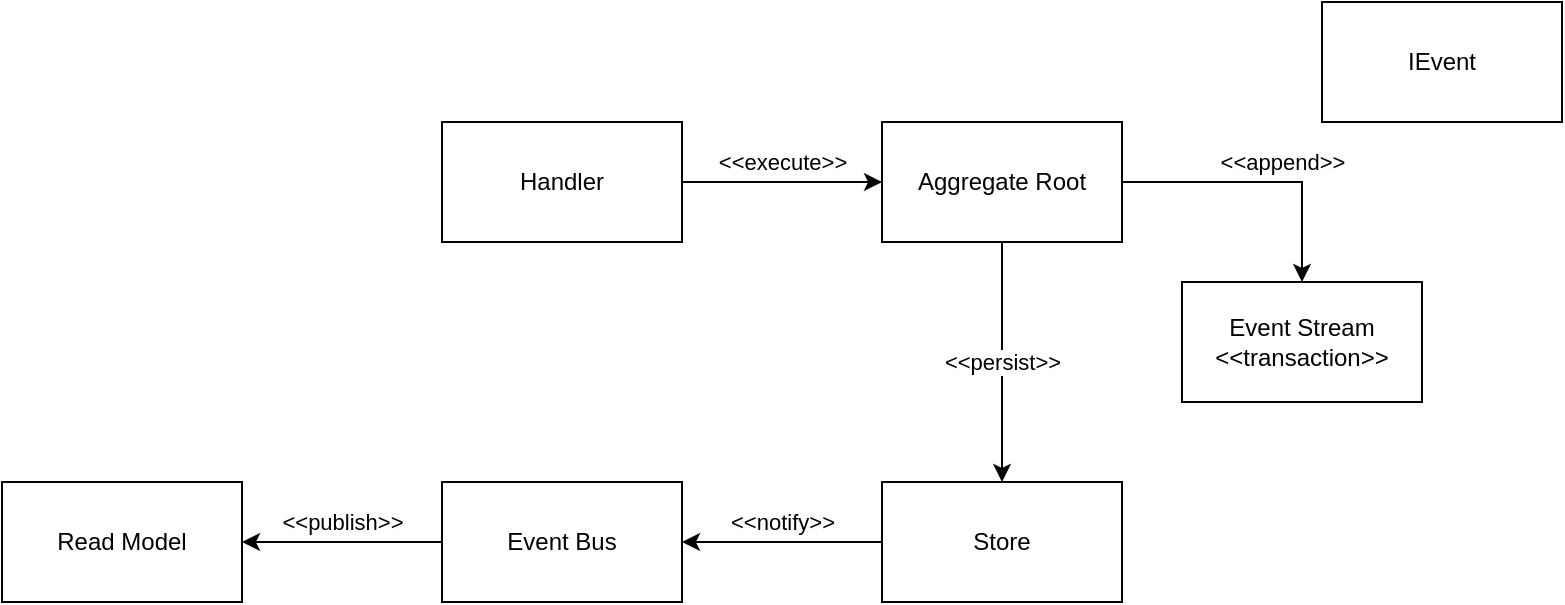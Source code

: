 <mxfile version="13.4.5" type="device"><diagram id="V8f9L8YYHBLShP1pbl8O" name="Page-1"><mxGraphModel dx="1102" dy="552" grid="1" gridSize="10" guides="1" tooltips="1" connect="1" arrows="1" fold="1" page="1" pageScale="1" pageWidth="1100" pageHeight="850" math="0" shadow="0"><root><mxCell id="0"/><mxCell id="1" parent="0"/><mxCell id="glbfYC0i0od1-Z3xn2DW-14" value="&amp;lt;&amp;lt;persist&amp;gt;&amp;gt;" style="edgeStyle=orthogonalEdgeStyle;rounded=0;orthogonalLoop=1;jettySize=auto;html=1;exitX=0.5;exitY=0;exitDx=0;exitDy=0;startArrow=classic;startFill=1;endArrow=none;endFill=0;" edge="1" parent="1" source="glbfYC0i0od1-Z3xn2DW-1" target="glbfYC0i0od1-Z3xn2DW-2"><mxGeometry relative="1" as="geometry"/></mxCell><mxCell id="glbfYC0i0od1-Z3xn2DW-1" value="Store" style="rounded=0;whiteSpace=wrap;html=1;" vertex="1" parent="1"><mxGeometry x="560" y="380" width="120" height="60" as="geometry"/></mxCell><mxCell id="glbfYC0i0od1-Z3xn2DW-6" value="&amp;lt;&amp;lt;append&amp;gt;&amp;gt;" style="edgeStyle=orthogonalEdgeStyle;rounded=0;orthogonalLoop=1;jettySize=auto;html=1;entryX=0.5;entryY=0;entryDx=0;entryDy=0;" edge="1" parent="1" source="glbfYC0i0od1-Z3xn2DW-2" target="glbfYC0i0od1-Z3xn2DW-5"><mxGeometry x="0.143" y="10" relative="1" as="geometry"><mxPoint as="offset"/></mxGeometry></mxCell><mxCell id="glbfYC0i0od1-Z3xn2DW-2" value="Aggregate Root" style="rounded=0;whiteSpace=wrap;html=1;" vertex="1" parent="1"><mxGeometry x="560" y="200" width="120" height="60" as="geometry"/></mxCell><mxCell id="glbfYC0i0od1-Z3xn2DW-10" value="&amp;lt;&amp;lt;notify&amp;gt;&amp;gt;" style="edgeStyle=orthogonalEdgeStyle;rounded=0;orthogonalLoop=1;jettySize=auto;html=1;endArrow=none;endFill=0;startArrow=classic;startFill=1;" edge="1" parent="1" source="glbfYC0i0od1-Z3xn2DW-3" target="glbfYC0i0od1-Z3xn2DW-1"><mxGeometry y="10" relative="1" as="geometry"><mxPoint as="offset"/></mxGeometry></mxCell><mxCell id="glbfYC0i0od1-Z3xn2DW-3" value="Event Bus" style="rounded=0;whiteSpace=wrap;html=1;" vertex="1" parent="1"><mxGeometry x="340" y="380" width="120" height="60" as="geometry"/></mxCell><mxCell id="glbfYC0i0od1-Z3xn2DW-8" value="&amp;lt;&amp;lt;execute&amp;gt;&amp;gt;" style="edgeStyle=orthogonalEdgeStyle;rounded=0;orthogonalLoop=1;jettySize=auto;html=1;" edge="1" parent="1" source="glbfYC0i0od1-Z3xn2DW-4" target="glbfYC0i0od1-Z3xn2DW-2"><mxGeometry y="10" relative="1" as="geometry"><mxPoint as="offset"/></mxGeometry></mxCell><mxCell id="glbfYC0i0od1-Z3xn2DW-4" value="Handler" style="rounded=0;whiteSpace=wrap;html=1;" vertex="1" parent="1"><mxGeometry x="340" y="200" width="120" height="60" as="geometry"/></mxCell><mxCell id="glbfYC0i0od1-Z3xn2DW-5" value="Event Stream&lt;br&gt;&amp;lt;&amp;lt;transaction&amp;gt;&amp;gt;" style="rounded=0;whiteSpace=wrap;html=1;" vertex="1" parent="1"><mxGeometry x="710" y="280" width="120" height="60" as="geometry"/></mxCell><mxCell id="glbfYC0i0od1-Z3xn2DW-12" style="edgeStyle=orthogonalEdgeStyle;rounded=0;orthogonalLoop=1;jettySize=auto;html=1;startArrow=classic;startFill=1;endArrow=none;endFill=0;" edge="1" parent="1" source="glbfYC0i0od1-Z3xn2DW-11" target="glbfYC0i0od1-Z3xn2DW-3"><mxGeometry relative="1" as="geometry"/></mxCell><mxCell id="glbfYC0i0od1-Z3xn2DW-15" value="&amp;lt;&amp;lt;publish&amp;gt;&amp;gt;" style="edgeLabel;html=1;align=center;verticalAlign=middle;resizable=0;points=[];" vertex="1" connectable="0" parent="glbfYC0i0od1-Z3xn2DW-12"><mxGeometry x="-0.2" y="2" relative="1" as="geometry"><mxPoint x="10" y="-8" as="offset"/></mxGeometry></mxCell><mxCell id="glbfYC0i0od1-Z3xn2DW-11" value="Read Model" style="rounded=0;whiteSpace=wrap;html=1;" vertex="1" parent="1"><mxGeometry x="120" y="380" width="120" height="60" as="geometry"/></mxCell><mxCell id="glbfYC0i0od1-Z3xn2DW-16" value="IEvent" style="rounded=0;whiteSpace=wrap;html=1;" vertex="1" parent="1"><mxGeometry x="780" y="140" width="120" height="60" as="geometry"/></mxCell></root></mxGraphModel></diagram></mxfile>